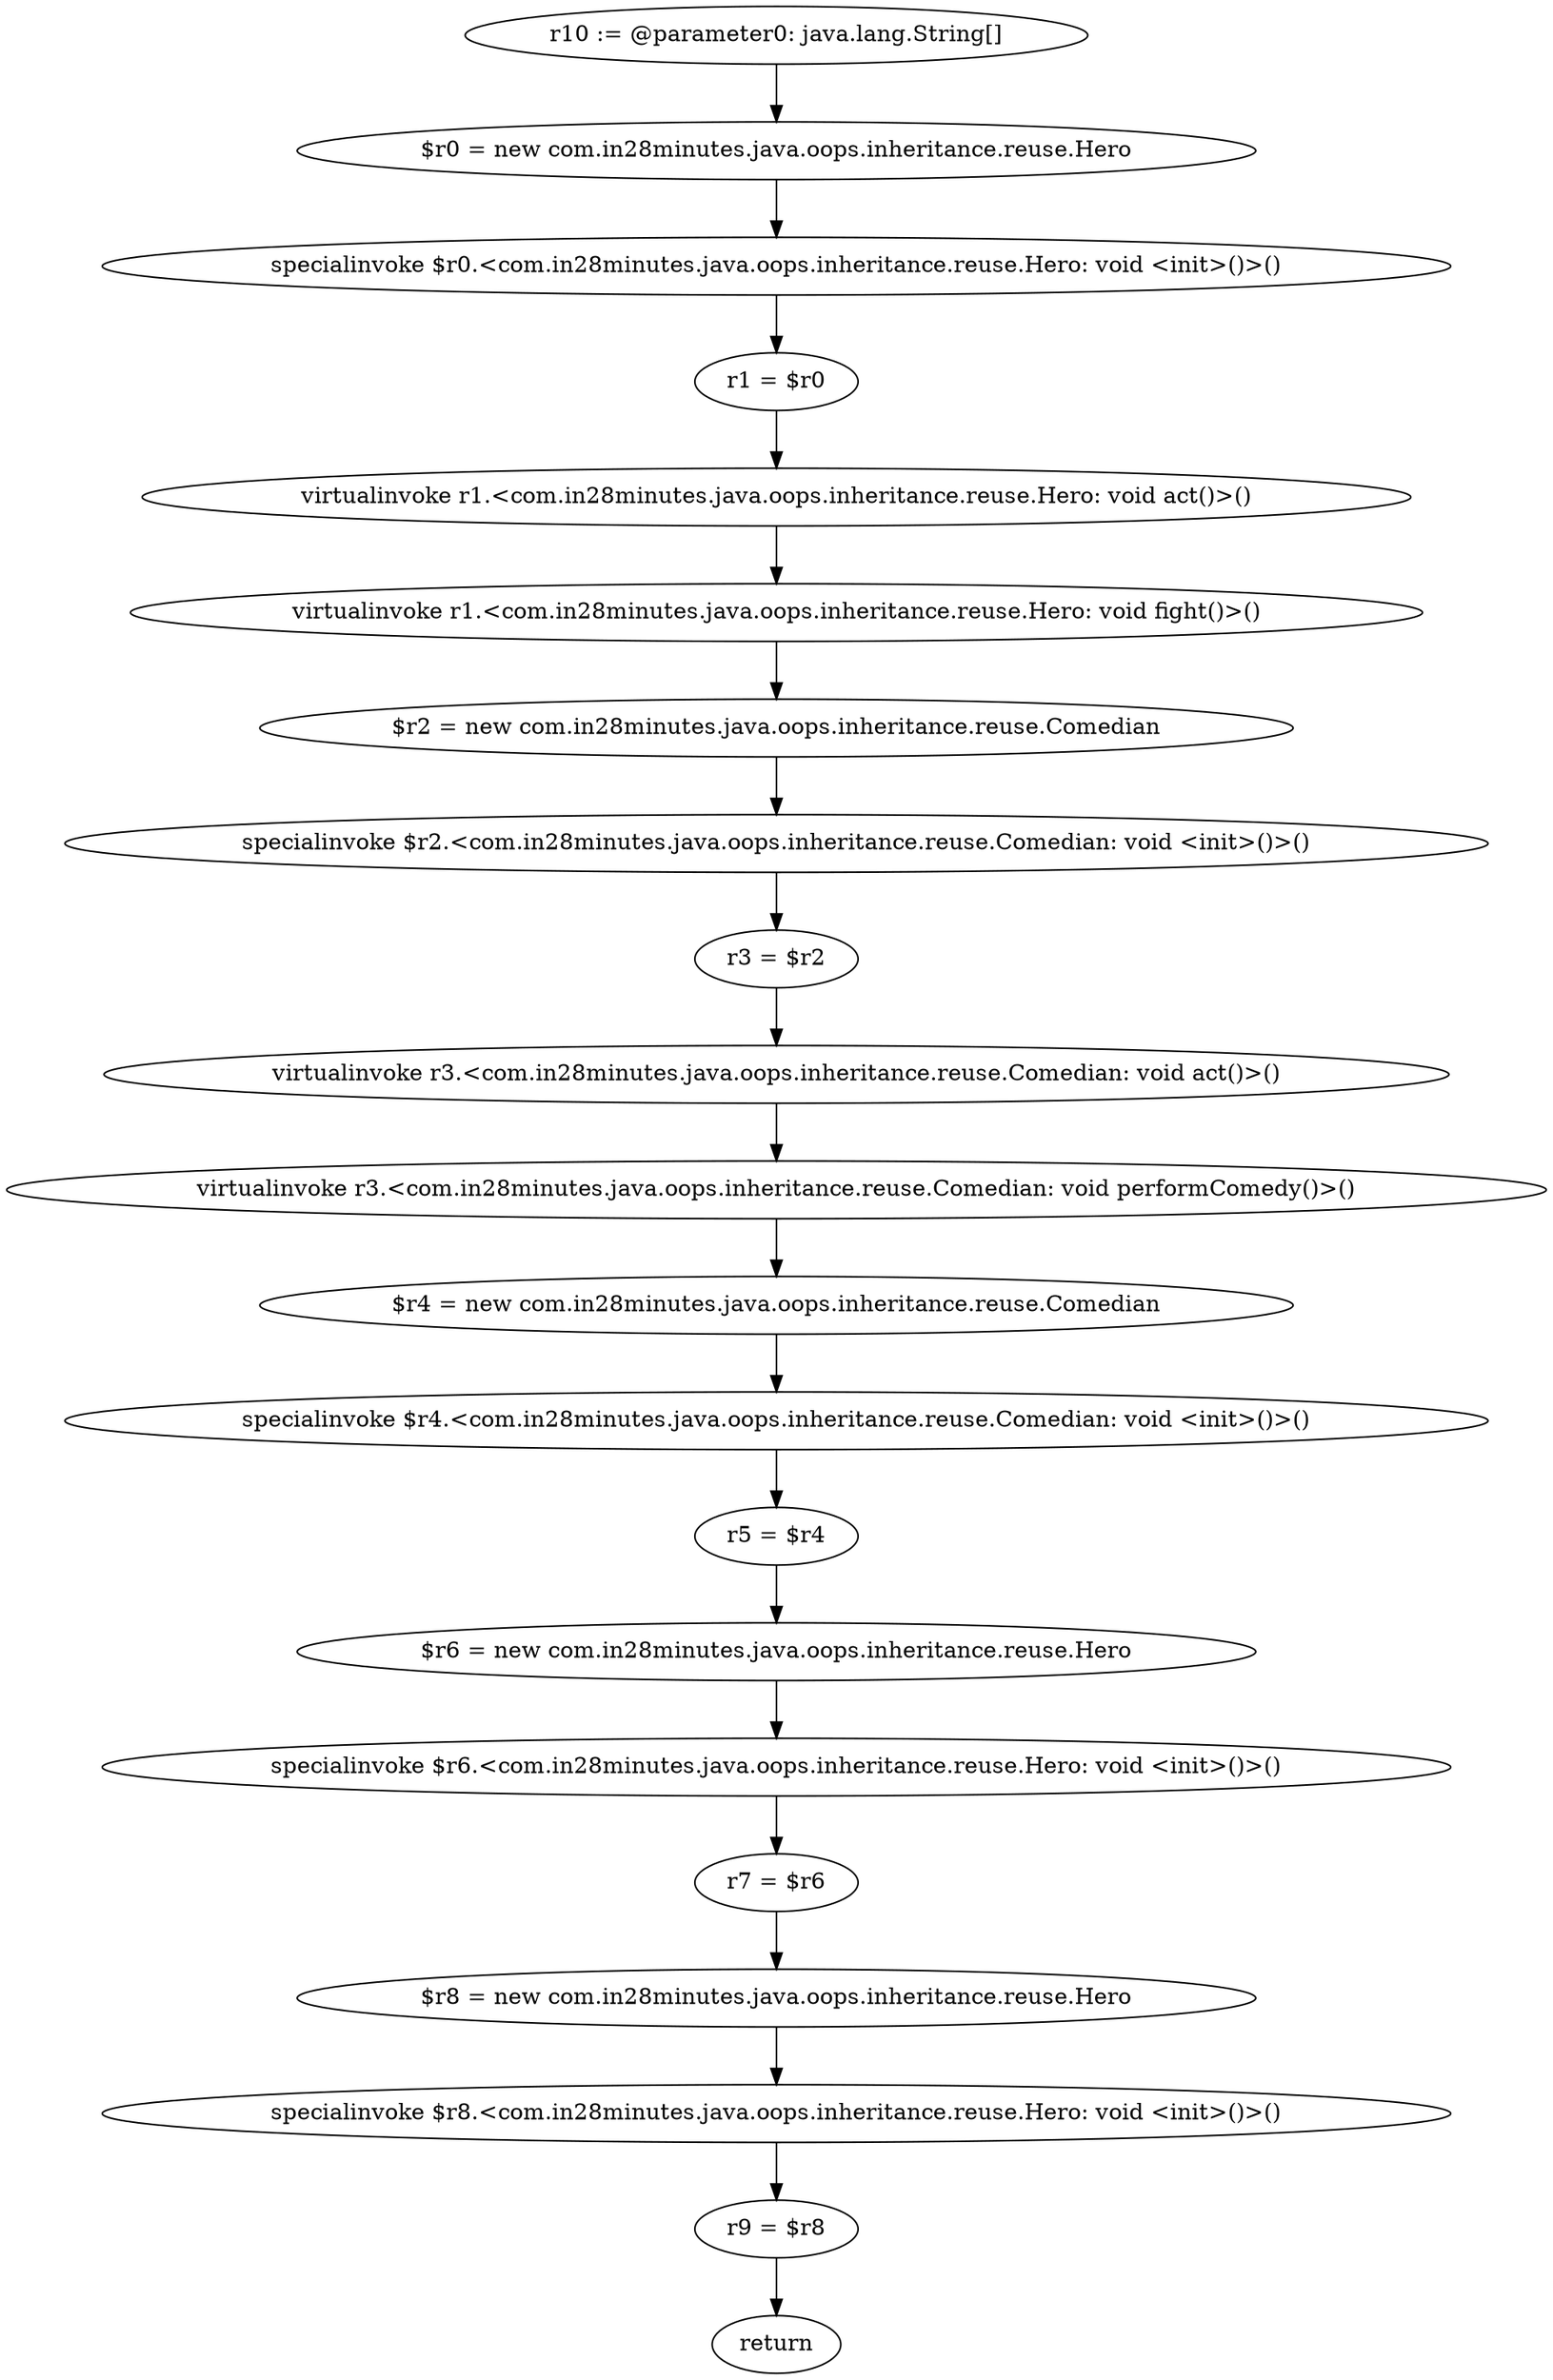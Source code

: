 digraph "unitGraph" {
    "r10 := @parameter0: java.lang.String[]"
    "$r0 = new com.in28minutes.java.oops.inheritance.reuse.Hero"
    "specialinvoke $r0.<com.in28minutes.java.oops.inheritance.reuse.Hero: void <init>()>()"
    "r1 = $r0"
    "virtualinvoke r1.<com.in28minutes.java.oops.inheritance.reuse.Hero: void act()>()"
    "virtualinvoke r1.<com.in28minutes.java.oops.inheritance.reuse.Hero: void fight()>()"
    "$r2 = new com.in28minutes.java.oops.inheritance.reuse.Comedian"
    "specialinvoke $r2.<com.in28minutes.java.oops.inheritance.reuse.Comedian: void <init>()>()"
    "r3 = $r2"
    "virtualinvoke r3.<com.in28minutes.java.oops.inheritance.reuse.Comedian: void act()>()"
    "virtualinvoke r3.<com.in28minutes.java.oops.inheritance.reuse.Comedian: void performComedy()>()"
    "$r4 = new com.in28minutes.java.oops.inheritance.reuse.Comedian"
    "specialinvoke $r4.<com.in28minutes.java.oops.inheritance.reuse.Comedian: void <init>()>()"
    "r5 = $r4"
    "$r6 = new com.in28minutes.java.oops.inheritance.reuse.Hero"
    "specialinvoke $r6.<com.in28minutes.java.oops.inheritance.reuse.Hero: void <init>()>()"
    "r7 = $r6"
    "$r8 = new com.in28minutes.java.oops.inheritance.reuse.Hero"
    "specialinvoke $r8.<com.in28minutes.java.oops.inheritance.reuse.Hero: void <init>()>()"
    "r9 = $r8"
    "return"
    "r10 := @parameter0: java.lang.String[]"->"$r0 = new com.in28minutes.java.oops.inheritance.reuse.Hero";
    "$r0 = new com.in28minutes.java.oops.inheritance.reuse.Hero"->"specialinvoke $r0.<com.in28minutes.java.oops.inheritance.reuse.Hero: void <init>()>()";
    "specialinvoke $r0.<com.in28minutes.java.oops.inheritance.reuse.Hero: void <init>()>()"->"r1 = $r0";
    "r1 = $r0"->"virtualinvoke r1.<com.in28minutes.java.oops.inheritance.reuse.Hero: void act()>()";
    "virtualinvoke r1.<com.in28minutes.java.oops.inheritance.reuse.Hero: void act()>()"->"virtualinvoke r1.<com.in28minutes.java.oops.inheritance.reuse.Hero: void fight()>()";
    "virtualinvoke r1.<com.in28minutes.java.oops.inheritance.reuse.Hero: void fight()>()"->"$r2 = new com.in28minutes.java.oops.inheritance.reuse.Comedian";
    "$r2 = new com.in28minutes.java.oops.inheritance.reuse.Comedian"->"specialinvoke $r2.<com.in28minutes.java.oops.inheritance.reuse.Comedian: void <init>()>()";
    "specialinvoke $r2.<com.in28minutes.java.oops.inheritance.reuse.Comedian: void <init>()>()"->"r3 = $r2";
    "r3 = $r2"->"virtualinvoke r3.<com.in28minutes.java.oops.inheritance.reuse.Comedian: void act()>()";
    "virtualinvoke r3.<com.in28minutes.java.oops.inheritance.reuse.Comedian: void act()>()"->"virtualinvoke r3.<com.in28minutes.java.oops.inheritance.reuse.Comedian: void performComedy()>()";
    "virtualinvoke r3.<com.in28minutes.java.oops.inheritance.reuse.Comedian: void performComedy()>()"->"$r4 = new com.in28minutes.java.oops.inheritance.reuse.Comedian";
    "$r4 = new com.in28minutes.java.oops.inheritance.reuse.Comedian"->"specialinvoke $r4.<com.in28minutes.java.oops.inheritance.reuse.Comedian: void <init>()>()";
    "specialinvoke $r4.<com.in28minutes.java.oops.inheritance.reuse.Comedian: void <init>()>()"->"r5 = $r4";
    "r5 = $r4"->"$r6 = new com.in28minutes.java.oops.inheritance.reuse.Hero";
    "$r6 = new com.in28minutes.java.oops.inheritance.reuse.Hero"->"specialinvoke $r6.<com.in28minutes.java.oops.inheritance.reuse.Hero: void <init>()>()";
    "specialinvoke $r6.<com.in28minutes.java.oops.inheritance.reuse.Hero: void <init>()>()"->"r7 = $r6";
    "r7 = $r6"->"$r8 = new com.in28minutes.java.oops.inheritance.reuse.Hero";
    "$r8 = new com.in28minutes.java.oops.inheritance.reuse.Hero"->"specialinvoke $r8.<com.in28minutes.java.oops.inheritance.reuse.Hero: void <init>()>()";
    "specialinvoke $r8.<com.in28minutes.java.oops.inheritance.reuse.Hero: void <init>()>()"->"r9 = $r8";
    "r9 = $r8"->"return";
}
